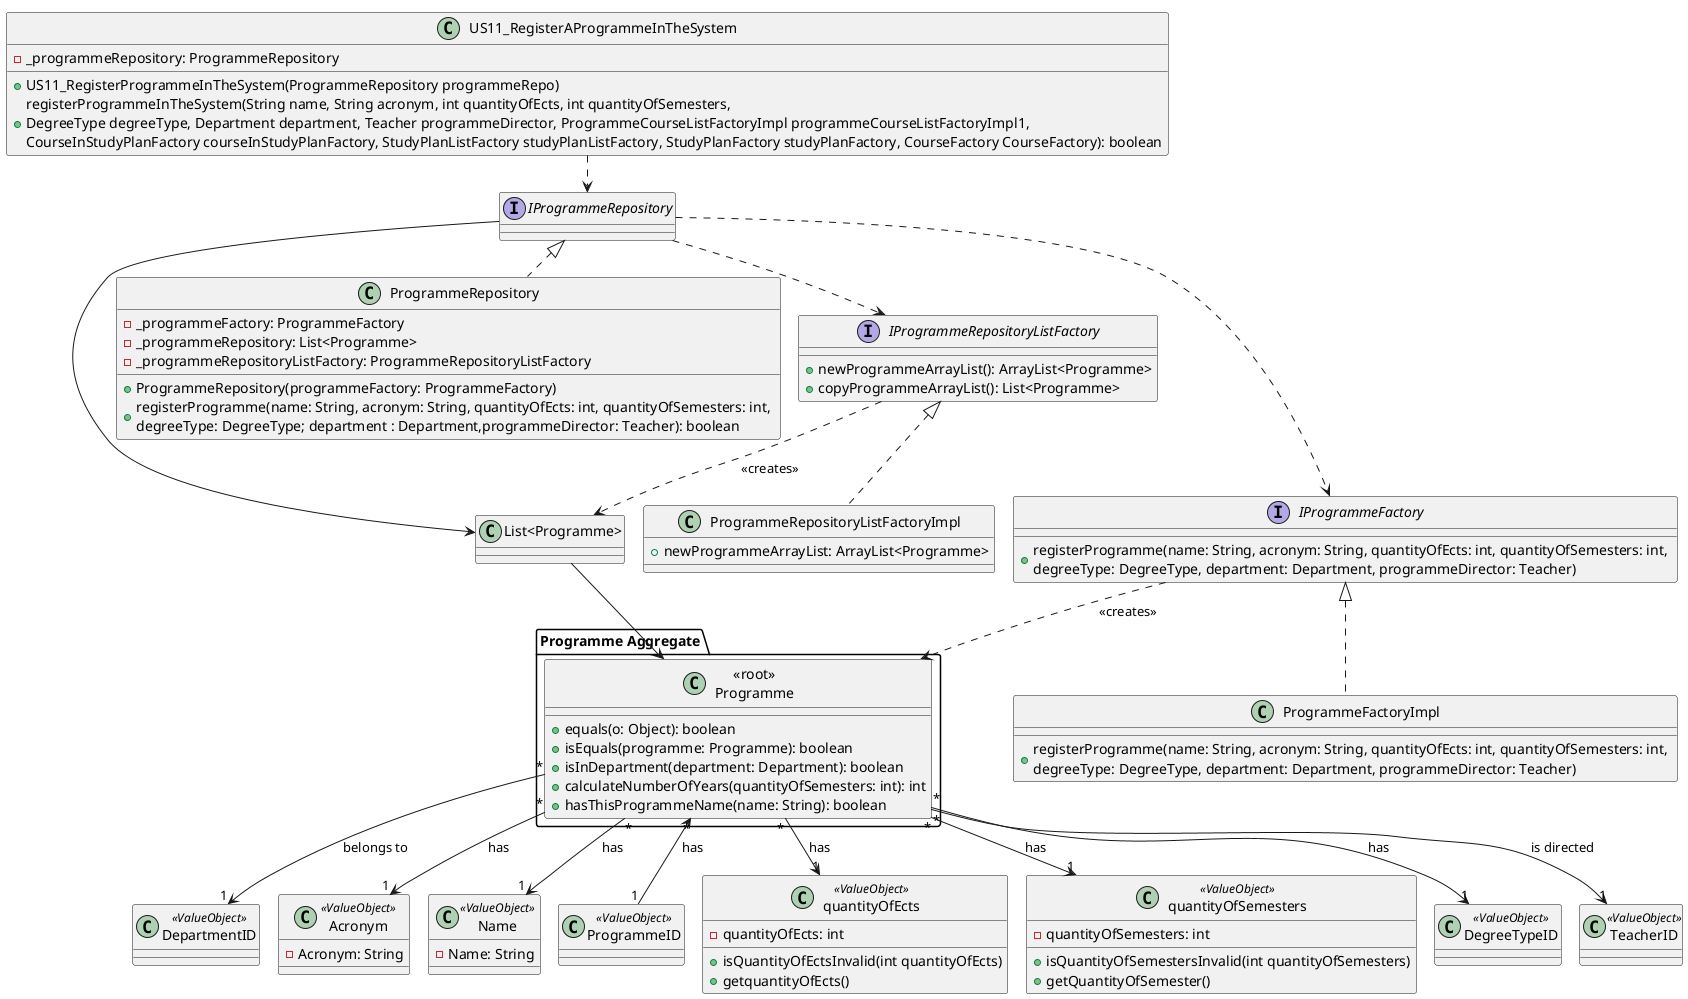 @startuml
!pragma layout smetana

class US11_RegisterAProgrammeInTheSystem {
    -_programmeRepository: ProgrammeRepository
    +US11_RegisterProgrammeInTheSystem(ProgrammeRepository programmeRepo)
    +registerProgrammeInTheSystem(String name, String acronym, int quantityOfEcts, int quantityOfSemesters, \nDegreeType degreeType, Department department, Teacher programmeDirector, ProgrammeCourseListFactoryImpl programmeCourseListFactoryImpl1, \nCourseInStudyPlanFactory courseInStudyPlanFactory, StudyPlanListFactory studyPlanListFactory, StudyPlanFactory studyPlanFactory, CourseFactory CourseFactory): boolean
}

class "List<Programme>" {}

class DepartmentID <<ValueObject>> {}

class Acronym <<ValueObject>> {
    -Acronym: String
}

class Name <<ValueObject>> {
    -Name: String
}

class ProgrammeID <<ValueObject>> {}

class quantityOfEcts <<ValueObject>> {
    -quantityOfEcts: int
    +isQuantityOfEctsInvalid(int quantityOfEcts)
    +getquantityOfEcts()
}

class quantityOfSemesters <<ValueObject>> {
    -quantityOfSemesters: int
    + isQuantityOfSemestersInvalid(int quantityOfSemesters)
    +getQuantityOfSemester()
}

package "Programme Aggregate" {
    class "<<root>>\nProgramme" {
        + equals(o: Object): boolean
        + isEquals(programme: Programme): boolean
        + isInDepartment(department: Department): boolean
        + calculateNumberOfYears(quantityOfSemesters: int): int
        + hasThisProgrammeName(name: String): boolean
   }
}

class ProgrammeRepository {
     -_programmeFactory: ProgrammeFactory
     -_programmeRepository: List<Programme>
     -_programmeRepositoryListFactory: ProgrammeRepositoryListFactory
     +ProgrammeRepository(programmeFactory: ProgrammeFactory)
     +registerProgramme(name: String, acronym: String, quantityOfEcts: int, quantityOfSemesters: int, \ndegreeType: DegreeType; department : Department,programmeDirector: Teacher): boolean
}

interface IProgrammeRepository {
}

interface IProgrammeRepositoryListFactory {
    +newProgrammeArrayList(): ArrayList<Programme>
    +copyProgrammeArrayList(): List<Programme>
}

class ProgrammeRepositoryListFactoryImpl {
    +newProgrammeArrayList: ArrayList<Programme>
}

interface IProgrammeFactory {
    +registerProgramme(name: String, acronym: String, quantityOfEcts: int, quantityOfSemesters: int, \ndegreeType: DegreeType, department: Department, programmeDirector: Teacher)
}

class ProgrammeFactoryImpl {
    +registerProgramme(name: String, acronym: String, quantityOfEcts: int, quantityOfSemesters: int, \ndegreeType: DegreeType, department: Department, programmeDirector: Teacher)
}

class DegreeTypeID <<ValueObject>> {}

class TeacherID <<ValueObject>> {}

US11_RegisterAProgrammeInTheSystem ..> IProgrammeRepository

IProgrammeRepository <|.. ProgrammeRepository
IProgrammeRepository ..> IProgrammeRepositoryListFactory
IProgrammeRepositoryListFactory <|.. ProgrammeRepositoryListFactoryImpl
IProgrammeRepositoryListFactory ..> "List<Programme>" : "<<creates>>"
IProgrammeRepository --> "List<Programme>"
IProgrammeRepository ..> IProgrammeFactory
IProgrammeFactory <|.. ProgrammeFactoryImpl
IProgrammeFactory ..> "<<root>>\nProgramme" : "<<creates>>"
"List<Programme>" --> "<<root>>\nProgramme"
"<<root>>\nProgramme" "*" --> "1" TeacherID : "is directed"
"<<root>>\nProgramme" "*" --> "1" DepartmentID : "belongs to"
"<<root>>\nProgramme" "*" --> "1" DegreeTypeID : "has"
"<<root>>\nProgramme" "*" --> "1" quantityOfEcts : "has"
"<<root>>\nProgramme" "*" --> "1" Acronym : "has"
"<<root>>\nProgramme" "*" --> "1" Name : "has"
"<<root>>\nProgramme" "*" <-- "1" ProgrammeID : "has"
"<<root>>\nProgramme" "*" --> "1" quantityOfSemesters : "has"

@enduml